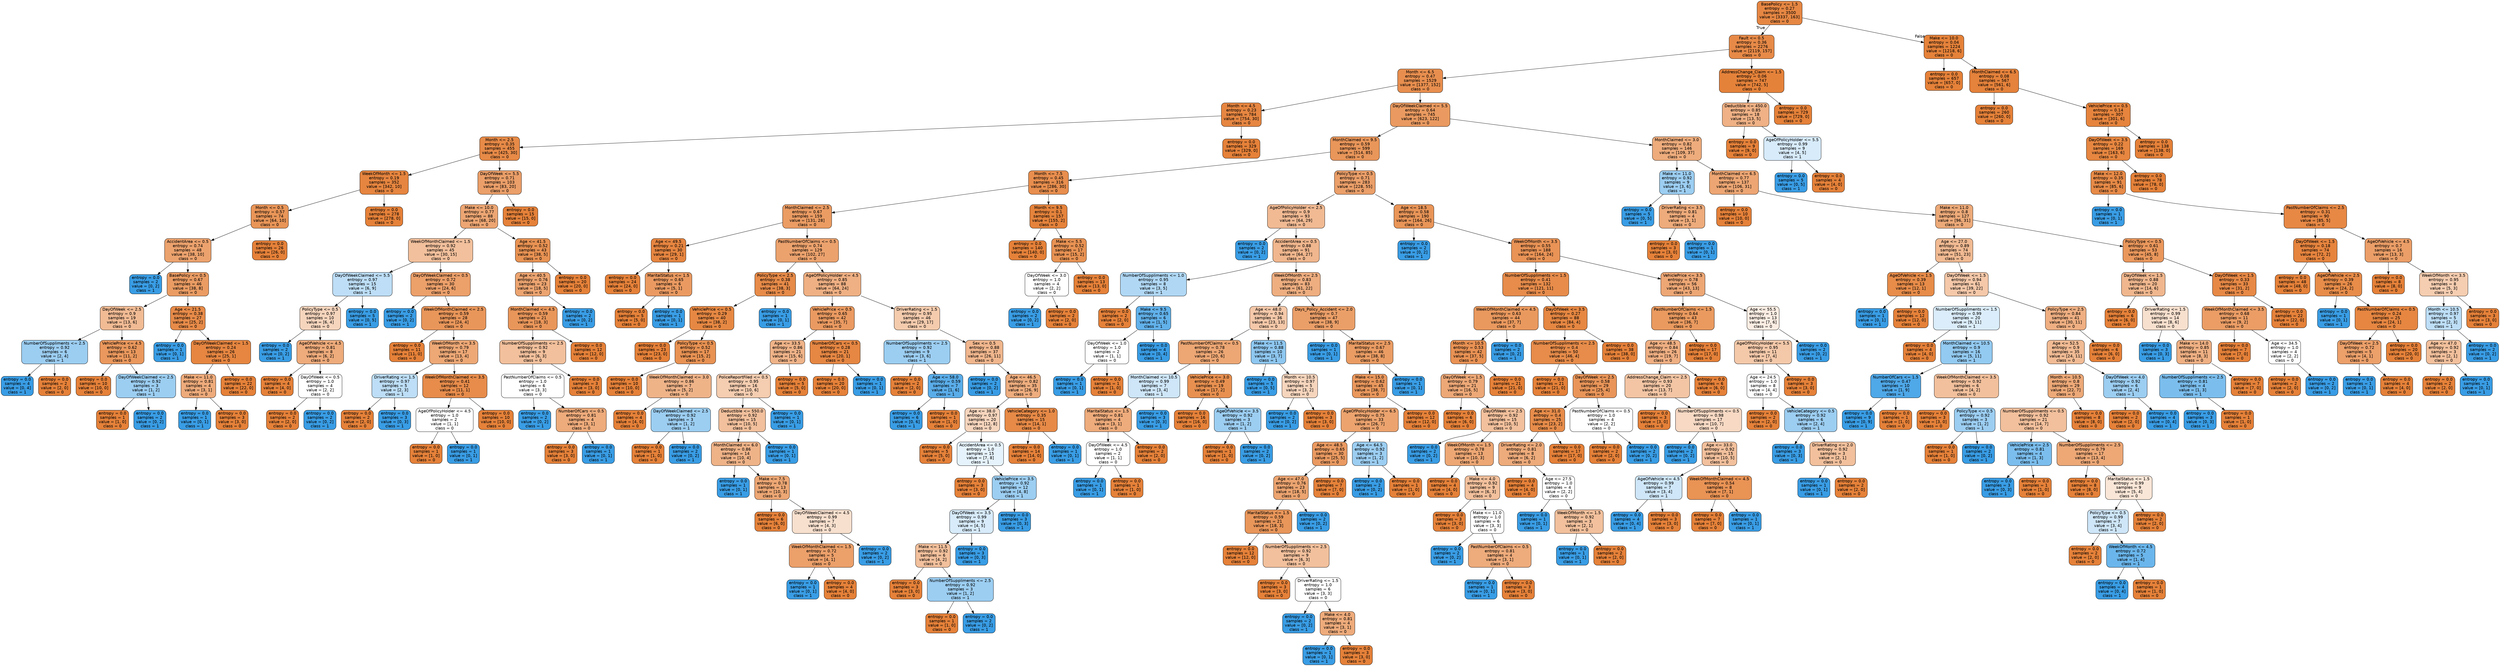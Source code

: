 digraph Tree {
node [shape=box, style="filled, rounded", color="black", fontname=helvetica] ;
edge [fontname=helvetica] ;
0 [label="BasePolicy <= 1.5\nentropy = 0.27\nsamples = 3500\nvalue = [3337, 163]\nclass = 0", fillcolor="#e68743"] ;
1 [label="Fault <= 0.5\nentropy = 0.36\nsamples = 2276\nvalue = [2119, 157]\nclass = 0", fillcolor="#e78a48"] ;
0 -> 1 [labeldistance=2.5, labelangle=45, headlabel="True"] ;
2 [label="Month <= 6.5\nentropy = 0.47\nsamples = 1529\nvalue = [1377, 152]\nclass = 0", fillcolor="#e88f4f"] ;
1 -> 2 ;
3 [label="Month <= 4.5\nentropy = 0.23\nsamples = 784\nvalue = [754, 30]\nclass = 0", fillcolor="#e68641"] ;
2 -> 3 ;
4 [label="Month <= 2.5\nentropy = 0.35\nsamples = 455\nvalue = [425, 30]\nclass = 0", fillcolor="#e78a47"] ;
3 -> 4 ;
5 [label="WeekOfMonth <= 1.5\nentropy = 0.19\nsamples = 352\nvalue = [342, 10]\nclass = 0", fillcolor="#e6853f"] ;
4 -> 5 ;
6 [label="Month <= 0.5\nentropy = 0.57\nsamples = 74\nvalue = [64, 10]\nclass = 0", fillcolor="#e99558"] ;
5 -> 6 ;
7 [label="AccidentArea <= 0.5\nentropy = 0.74\nsamples = 48\nvalue = [38, 10]\nclass = 0", fillcolor="#eca26d"] ;
6 -> 7 ;
8 [label="entropy = 0.0\nsamples = 2\nvalue = [0, 2]\nclass = 1", fillcolor="#399de5"] ;
7 -> 8 ;
9 [label="BasePolicy <= 0.5\nentropy = 0.67\nsamples = 46\nvalue = [38, 8]\nclass = 0", fillcolor="#ea9c63"] ;
7 -> 9 ;
10 [label="DayOfWeek <= 2.5\nentropy = 0.9\nsamples = 19\nvalue = [13, 6]\nclass = 0", fillcolor="#f1bb94"] ;
9 -> 10 ;
11 [label="NumberOfSuppliments <= 2.5\nentropy = 0.92\nsamples = 6\nvalue = [2, 4]\nclass = 1", fillcolor="#9ccef2"] ;
10 -> 11 ;
12 [label="entropy = 0.0\nsamples = 4\nvalue = [0, 4]\nclass = 1", fillcolor="#399de5"] ;
11 -> 12 ;
13 [label="entropy = 0.0\nsamples = 2\nvalue = [2, 0]\nclass = 0", fillcolor="#e58139"] ;
11 -> 13 ;
14 [label="VehiclePrice <= 4.5\nentropy = 0.62\nsamples = 13\nvalue = [11, 2]\nclass = 0", fillcolor="#ea985d"] ;
10 -> 14 ;
15 [label="entropy = 0.0\nsamples = 10\nvalue = [10, 0]\nclass = 0", fillcolor="#e58139"] ;
14 -> 15 ;
16 [label="DayOfWeekClaimed <= 2.5\nentropy = 0.92\nsamples = 3\nvalue = [1, 2]\nclass = 1", fillcolor="#9ccef2"] ;
14 -> 16 ;
17 [label="entropy = 0.0\nsamples = 1\nvalue = [1, 0]\nclass = 0", fillcolor="#e58139"] ;
16 -> 17 ;
18 [label="entropy = 0.0\nsamples = 2\nvalue = [0, 2]\nclass = 1", fillcolor="#399de5"] ;
16 -> 18 ;
19 [label="Age <= 21.5\nentropy = 0.38\nsamples = 27\nvalue = [25, 2]\nclass = 0", fillcolor="#e78b49"] ;
9 -> 19 ;
20 [label="entropy = 0.0\nsamples = 1\nvalue = [0, 1]\nclass = 1", fillcolor="#399de5"] ;
19 -> 20 ;
21 [label="DayOfWeekClaimed <= 1.5\nentropy = 0.24\nsamples = 26\nvalue = [25, 1]\nclass = 0", fillcolor="#e68641"] ;
19 -> 21 ;
22 [label="Make <= 11.0\nentropy = 0.81\nsamples = 4\nvalue = [3, 1]\nclass = 0", fillcolor="#eeab7b"] ;
21 -> 22 ;
23 [label="entropy = 0.0\nsamples = 1\nvalue = [0, 1]\nclass = 1", fillcolor="#399de5"] ;
22 -> 23 ;
24 [label="entropy = 0.0\nsamples = 3\nvalue = [3, 0]\nclass = 0", fillcolor="#e58139"] ;
22 -> 24 ;
25 [label="entropy = 0.0\nsamples = 22\nvalue = [22, 0]\nclass = 0", fillcolor="#e58139"] ;
21 -> 25 ;
26 [label="entropy = 0.0\nsamples = 26\nvalue = [26, 0]\nclass = 0", fillcolor="#e58139"] ;
6 -> 26 ;
27 [label="entropy = 0.0\nsamples = 278\nvalue = [278, 0]\nclass = 0", fillcolor="#e58139"] ;
5 -> 27 ;
28 [label="DayOfWeek <= 5.5\nentropy = 0.71\nsamples = 103\nvalue = [83, 20]\nclass = 0", fillcolor="#eb9f69"] ;
4 -> 28 ;
29 [label="Make <= 10.0\nentropy = 0.77\nsamples = 88\nvalue = [68, 20]\nclass = 0", fillcolor="#eda673"] ;
28 -> 29 ;
30 [label="WeekOfMonthClaimed <= 1.5\nentropy = 0.92\nsamples = 45\nvalue = [30, 15]\nclass = 0", fillcolor="#f2c09c"] ;
29 -> 30 ;
31 [label="DayOfWeekClaimed <= 5.5\nentropy = 0.97\nsamples = 15\nvalue = [6, 9]\nclass = 1", fillcolor="#bddef6"] ;
30 -> 31 ;
32 [label="PolicyType <= 0.5\nentropy = 0.97\nsamples = 10\nvalue = [6, 4]\nclass = 0", fillcolor="#f6d5bd"] ;
31 -> 32 ;
33 [label="entropy = 0.0\nsamples = 2\nvalue = [0, 2]\nclass = 1", fillcolor="#399de5"] ;
32 -> 33 ;
34 [label="AgeOfVehicle <= 4.5\nentropy = 0.81\nsamples = 8\nvalue = [6, 2]\nclass = 0", fillcolor="#eeab7b"] ;
32 -> 34 ;
35 [label="entropy = 0.0\nsamples = 4\nvalue = [4, 0]\nclass = 0", fillcolor="#e58139"] ;
34 -> 35 ;
36 [label="DayOfWeek <= 0.5\nentropy = 1.0\nsamples = 4\nvalue = [2, 2]\nclass = 0", fillcolor="#ffffff"] ;
34 -> 36 ;
37 [label="entropy = 0.0\nsamples = 2\nvalue = [2, 0]\nclass = 0", fillcolor="#e58139"] ;
36 -> 37 ;
38 [label="entropy = 0.0\nsamples = 2\nvalue = [0, 2]\nclass = 1", fillcolor="#399de5"] ;
36 -> 38 ;
39 [label="entropy = 0.0\nsamples = 5\nvalue = [0, 5]\nclass = 1", fillcolor="#399de5"] ;
31 -> 39 ;
40 [label="DayOfWeekClaimed <= 0.5\nentropy = 0.72\nsamples = 30\nvalue = [24, 6]\nclass = 0", fillcolor="#eca06a"] ;
30 -> 40 ;
41 [label="entropy = 0.0\nsamples = 2\nvalue = [0, 2]\nclass = 1", fillcolor="#399de5"] ;
40 -> 41 ;
42 [label="WeekOfMonthClaimed <= 2.5\nentropy = 0.59\nsamples = 28\nvalue = [24, 4]\nclass = 0", fillcolor="#e9965a"] ;
40 -> 42 ;
43 [label="entropy = 0.0\nsamples = 11\nvalue = [11, 0]\nclass = 0", fillcolor="#e58139"] ;
42 -> 43 ;
44 [label="WeekOfMonth <= 3.5\nentropy = 0.79\nsamples = 17\nvalue = [13, 4]\nclass = 0", fillcolor="#eda876"] ;
42 -> 44 ;
45 [label="DriverRating <= 1.5\nentropy = 0.97\nsamples = 5\nvalue = [2, 3]\nclass = 1", fillcolor="#bddef6"] ;
44 -> 45 ;
46 [label="entropy = 0.0\nsamples = 2\nvalue = [2, 0]\nclass = 0", fillcolor="#e58139"] ;
45 -> 46 ;
47 [label="entropy = 0.0\nsamples = 3\nvalue = [0, 3]\nclass = 1", fillcolor="#399de5"] ;
45 -> 47 ;
48 [label="WeekOfMonthClaimed <= 3.5\nentropy = 0.41\nsamples = 12\nvalue = [11, 1]\nclass = 0", fillcolor="#e78c4b"] ;
44 -> 48 ;
49 [label="AgeOfPolicyHolder <= 4.5\nentropy = 1.0\nsamples = 2\nvalue = [1, 1]\nclass = 0", fillcolor="#ffffff"] ;
48 -> 49 ;
50 [label="entropy = 0.0\nsamples = 1\nvalue = [1, 0]\nclass = 0", fillcolor="#e58139"] ;
49 -> 50 ;
51 [label="entropy = 0.0\nsamples = 1\nvalue = [0, 1]\nclass = 1", fillcolor="#399de5"] ;
49 -> 51 ;
52 [label="entropy = 0.0\nsamples = 10\nvalue = [10, 0]\nclass = 0", fillcolor="#e58139"] ;
48 -> 52 ;
53 [label="Age <= 41.5\nentropy = 0.52\nsamples = 43\nvalue = [38, 5]\nclass = 0", fillcolor="#e89253"] ;
29 -> 53 ;
54 [label="Age <= 40.5\nentropy = 0.76\nsamples = 23\nvalue = [18, 5]\nclass = 0", fillcolor="#eca470"] ;
53 -> 54 ;
55 [label="MonthClaimed <= 4.5\nentropy = 0.59\nsamples = 21\nvalue = [18, 3]\nclass = 0", fillcolor="#e9965a"] ;
54 -> 55 ;
56 [label="NumberOfSuppliments <= 2.5\nentropy = 0.92\nsamples = 9\nvalue = [6, 3]\nclass = 0", fillcolor="#f2c09c"] ;
55 -> 56 ;
57 [label="PastNumberOfClaims <= 0.5\nentropy = 1.0\nsamples = 6\nvalue = [3, 3]\nclass = 0", fillcolor="#ffffff"] ;
56 -> 57 ;
58 [label="entropy = 0.0\nsamples = 2\nvalue = [0, 2]\nclass = 1", fillcolor="#399de5"] ;
57 -> 58 ;
59 [label="NumberOfCars <= 0.5\nentropy = 0.81\nsamples = 4\nvalue = [3, 1]\nclass = 0", fillcolor="#eeab7b"] ;
57 -> 59 ;
60 [label="entropy = 0.0\nsamples = 3\nvalue = [3, 0]\nclass = 0", fillcolor="#e58139"] ;
59 -> 60 ;
61 [label="entropy = 0.0\nsamples = 1\nvalue = [0, 1]\nclass = 1", fillcolor="#399de5"] ;
59 -> 61 ;
62 [label="entropy = 0.0\nsamples = 3\nvalue = [3, 0]\nclass = 0", fillcolor="#e58139"] ;
56 -> 62 ;
63 [label="entropy = 0.0\nsamples = 12\nvalue = [12, 0]\nclass = 0", fillcolor="#e58139"] ;
55 -> 63 ;
64 [label="entropy = 0.0\nsamples = 2\nvalue = [0, 2]\nclass = 1", fillcolor="#399de5"] ;
54 -> 64 ;
65 [label="entropy = 0.0\nsamples = 20\nvalue = [20, 0]\nclass = 0", fillcolor="#e58139"] ;
53 -> 65 ;
66 [label="entropy = 0.0\nsamples = 15\nvalue = [15, 0]\nclass = 0", fillcolor="#e58139"] ;
28 -> 66 ;
67 [label="entropy = 0.0\nsamples = 329\nvalue = [329, 0]\nclass = 0", fillcolor="#e58139"] ;
3 -> 67 ;
68 [label="DayOfWeekClaimed <= 5.5\nentropy = 0.64\nsamples = 745\nvalue = [623, 122]\nclass = 0", fillcolor="#ea9a60"] ;
2 -> 68 ;
69 [label="MonthClaimed <= 9.5\nentropy = 0.59\nsamples = 599\nvalue = [514, 85]\nclass = 0", fillcolor="#e9965a"] ;
68 -> 69 ;
70 [label="Month <= 7.5\nentropy = 0.45\nsamples = 316\nvalue = [286, 30]\nclass = 0", fillcolor="#e88e4e"] ;
69 -> 70 ;
71 [label="MonthClaimed <= 2.5\nentropy = 0.67\nsamples = 159\nvalue = [131, 28]\nclass = 0", fillcolor="#eb9c63"] ;
70 -> 71 ;
72 [label="Age <= 49.5\nentropy = 0.21\nsamples = 30\nvalue = [29, 1]\nclass = 0", fillcolor="#e68540"] ;
71 -> 72 ;
73 [label="entropy = 0.0\nsamples = 24\nvalue = [24, 0]\nclass = 0", fillcolor="#e58139"] ;
72 -> 73 ;
74 [label="MaritalStatus <= 1.5\nentropy = 0.65\nsamples = 6\nvalue = [5, 1]\nclass = 0", fillcolor="#ea9a61"] ;
72 -> 74 ;
75 [label="entropy = 0.0\nsamples = 5\nvalue = [5, 0]\nclass = 0", fillcolor="#e58139"] ;
74 -> 75 ;
76 [label="entropy = 0.0\nsamples = 1\nvalue = [0, 1]\nclass = 1", fillcolor="#399de5"] ;
74 -> 76 ;
77 [label="PastNumberOfClaims <= 0.5\nentropy = 0.74\nsamples = 129\nvalue = [102, 27]\nclass = 0", fillcolor="#eca26d"] ;
71 -> 77 ;
78 [label="PolicyType <= 2.5\nentropy = 0.38\nsamples = 41\nvalue = [38, 3]\nclass = 0", fillcolor="#e78b49"] ;
77 -> 78 ;
79 [label="VehiclePrice <= 0.5\nentropy = 0.29\nsamples = 40\nvalue = [38, 2]\nclass = 0", fillcolor="#e68843"] ;
78 -> 79 ;
80 [label="entropy = 0.0\nsamples = 23\nvalue = [23, 0]\nclass = 0", fillcolor="#e58139"] ;
79 -> 80 ;
81 [label="PolicyType <= 0.5\nentropy = 0.52\nsamples = 17\nvalue = [15, 2]\nclass = 0", fillcolor="#e89253"] ;
79 -> 81 ;
82 [label="entropy = 0.0\nsamples = 10\nvalue = [10, 0]\nclass = 0", fillcolor="#e58139"] ;
81 -> 82 ;
83 [label="WeekOfMonthClaimed <= 3.0\nentropy = 0.86\nsamples = 7\nvalue = [5, 2]\nclass = 0", fillcolor="#efb388"] ;
81 -> 83 ;
84 [label="entropy = 0.0\nsamples = 4\nvalue = [4, 0]\nclass = 0", fillcolor="#e58139"] ;
83 -> 84 ;
85 [label="DayOfWeekClaimed <= 2.5\nentropy = 0.92\nsamples = 3\nvalue = [1, 2]\nclass = 1", fillcolor="#9ccef2"] ;
83 -> 85 ;
86 [label="entropy = 0.0\nsamples = 1\nvalue = [1, 0]\nclass = 0", fillcolor="#e58139"] ;
85 -> 86 ;
87 [label="entropy = 0.0\nsamples = 2\nvalue = [0, 2]\nclass = 1", fillcolor="#399de5"] ;
85 -> 87 ;
88 [label="entropy = 0.0\nsamples = 1\nvalue = [0, 1]\nclass = 1", fillcolor="#399de5"] ;
78 -> 88 ;
89 [label="AgeOfPolicyHolder <= 4.5\nentropy = 0.85\nsamples = 88\nvalue = [64, 24]\nclass = 0", fillcolor="#efb083"] ;
77 -> 89 ;
90 [label="VehiclePrice <= 0.5\nentropy = 0.65\nsamples = 42\nvalue = [35, 7]\nclass = 0", fillcolor="#ea9a61"] ;
89 -> 90 ;
91 [label="Age <= 33.5\nentropy = 0.86\nsamples = 21\nvalue = [15, 6]\nclass = 0", fillcolor="#efb388"] ;
90 -> 91 ;
92 [label="PoliceReportFiled <= 0.5\nentropy = 0.95\nsamples = 16\nvalue = [10, 6]\nclass = 0", fillcolor="#f5cdb0"] ;
91 -> 92 ;
93 [label="Deductible <= 550.0\nentropy = 0.92\nsamples = 15\nvalue = [10, 5]\nclass = 0", fillcolor="#f2c09c"] ;
92 -> 93 ;
94 [label="MonthClaimed <= 6.0\nentropy = 0.86\nsamples = 14\nvalue = [10, 4]\nclass = 0", fillcolor="#efb388"] ;
93 -> 94 ;
95 [label="entropy = 0.0\nsamples = 1\nvalue = [0, 1]\nclass = 1", fillcolor="#399de5"] ;
94 -> 95 ;
96 [label="Make <= 7.5\nentropy = 0.78\nsamples = 13\nvalue = [10, 3]\nclass = 0", fillcolor="#eda774"] ;
94 -> 96 ;
97 [label="entropy = 0.0\nsamples = 6\nvalue = [6, 0]\nclass = 0", fillcolor="#e58139"] ;
96 -> 97 ;
98 [label="DayOfWeekClaimed <= 4.5\nentropy = 0.99\nsamples = 7\nvalue = [4, 3]\nclass = 0", fillcolor="#f8e0ce"] ;
96 -> 98 ;
99 [label="WeekOfMonthClaimed <= 1.5\nentropy = 0.72\nsamples = 5\nvalue = [4, 1]\nclass = 0", fillcolor="#eca06a"] ;
98 -> 99 ;
100 [label="entropy = 0.0\nsamples = 1\nvalue = [0, 1]\nclass = 1", fillcolor="#399de5"] ;
99 -> 100 ;
101 [label="entropy = 0.0\nsamples = 4\nvalue = [4, 0]\nclass = 0", fillcolor="#e58139"] ;
99 -> 101 ;
102 [label="entropy = 0.0\nsamples = 2\nvalue = [0, 2]\nclass = 1", fillcolor="#399de5"] ;
98 -> 102 ;
103 [label="entropy = 0.0\nsamples = 1\nvalue = [0, 1]\nclass = 1", fillcolor="#399de5"] ;
93 -> 103 ;
104 [label="entropy = 0.0\nsamples = 1\nvalue = [0, 1]\nclass = 1", fillcolor="#399de5"] ;
92 -> 104 ;
105 [label="entropy = 0.0\nsamples = 5\nvalue = [5, 0]\nclass = 0", fillcolor="#e58139"] ;
91 -> 105 ;
106 [label="NumberOfCars <= 0.5\nentropy = 0.28\nsamples = 21\nvalue = [20, 1]\nclass = 0", fillcolor="#e68743"] ;
90 -> 106 ;
107 [label="entropy = 0.0\nsamples = 20\nvalue = [20, 0]\nclass = 0", fillcolor="#e58139"] ;
106 -> 107 ;
108 [label="entropy = 0.0\nsamples = 1\nvalue = [0, 1]\nclass = 1", fillcolor="#399de5"] ;
106 -> 108 ;
109 [label="DriverRating <= 1.5\nentropy = 0.95\nsamples = 46\nvalue = [29, 17]\nclass = 0", fillcolor="#f4cbad"] ;
89 -> 109 ;
110 [label="NumberOfSuppliments <= 2.5\nentropy = 0.92\nsamples = 9\nvalue = [3, 6]\nclass = 1", fillcolor="#9ccef2"] ;
109 -> 110 ;
111 [label="entropy = 0.0\nsamples = 2\nvalue = [2, 0]\nclass = 0", fillcolor="#e58139"] ;
110 -> 111 ;
112 [label="Age <= 58.0\nentropy = 0.59\nsamples = 7\nvalue = [1, 6]\nclass = 1", fillcolor="#5aade9"] ;
110 -> 112 ;
113 [label="entropy = 0.0\nsamples = 6\nvalue = [0, 6]\nclass = 1", fillcolor="#399de5"] ;
112 -> 113 ;
114 [label="entropy = 0.0\nsamples = 1\nvalue = [1, 0]\nclass = 0", fillcolor="#e58139"] ;
112 -> 114 ;
115 [label="Sex <= 0.5\nentropy = 0.88\nsamples = 37\nvalue = [26, 11]\nclass = 0", fillcolor="#f0b68d"] ;
109 -> 115 ;
116 [label="entropy = 0.0\nsamples = 2\nvalue = [0, 2]\nclass = 1", fillcolor="#399de5"] ;
115 -> 116 ;
117 [label="Age <= 46.5\nentropy = 0.82\nsamples = 35\nvalue = [26, 9]\nclass = 0", fillcolor="#eead7e"] ;
115 -> 117 ;
118 [label="Age <= 38.0\nentropy = 0.97\nsamples = 20\nvalue = [12, 8]\nclass = 0", fillcolor="#f6d5bd"] ;
117 -> 118 ;
119 [label="entropy = 0.0\nsamples = 5\nvalue = [5, 0]\nclass = 0", fillcolor="#e58139"] ;
118 -> 119 ;
120 [label="AccidentArea <= 0.5\nentropy = 1.0\nsamples = 15\nvalue = [7, 8]\nclass = 1", fillcolor="#e6f3fc"] ;
118 -> 120 ;
121 [label="entropy = 0.0\nsamples = 3\nvalue = [3, 0]\nclass = 0", fillcolor="#e58139"] ;
120 -> 121 ;
122 [label="VehiclePrice <= 3.5\nentropy = 0.92\nsamples = 12\nvalue = [4, 8]\nclass = 1", fillcolor="#9ccef2"] ;
120 -> 122 ;
123 [label="DayOfWeek <= 3.5\nentropy = 0.99\nsamples = 9\nvalue = [4, 5]\nclass = 1", fillcolor="#d7ebfa"] ;
122 -> 123 ;
124 [label="Make <= 11.5\nentropy = 0.92\nsamples = 6\nvalue = [4, 2]\nclass = 0", fillcolor="#f2c09c"] ;
123 -> 124 ;
125 [label="entropy = 0.0\nsamples = 3\nvalue = [3, 0]\nclass = 0", fillcolor="#e58139"] ;
124 -> 125 ;
126 [label="NumberOfSuppliments <= 2.5\nentropy = 0.92\nsamples = 3\nvalue = [1, 2]\nclass = 1", fillcolor="#9ccef2"] ;
124 -> 126 ;
127 [label="entropy = 0.0\nsamples = 1\nvalue = [1, 0]\nclass = 0", fillcolor="#e58139"] ;
126 -> 127 ;
128 [label="entropy = 0.0\nsamples = 2\nvalue = [0, 2]\nclass = 1", fillcolor="#399de5"] ;
126 -> 128 ;
129 [label="entropy = 0.0\nsamples = 3\nvalue = [0, 3]\nclass = 1", fillcolor="#399de5"] ;
123 -> 129 ;
130 [label="entropy = 0.0\nsamples = 3\nvalue = [0, 3]\nclass = 1", fillcolor="#399de5"] ;
122 -> 130 ;
131 [label="VehicleCategory <= 1.0\nentropy = 0.35\nsamples = 15\nvalue = [14, 1]\nclass = 0", fillcolor="#e78a47"] ;
117 -> 131 ;
132 [label="entropy = 0.0\nsamples = 14\nvalue = [14, 0]\nclass = 0", fillcolor="#e58139"] ;
131 -> 132 ;
133 [label="entropy = 0.0\nsamples = 1\nvalue = [0, 1]\nclass = 1", fillcolor="#399de5"] ;
131 -> 133 ;
134 [label="Month <= 9.5\nentropy = 0.1\nsamples = 157\nvalue = [155, 2]\nclass = 0", fillcolor="#e5833c"] ;
70 -> 134 ;
135 [label="entropy = 0.0\nsamples = 140\nvalue = [140, 0]\nclass = 0", fillcolor="#e58139"] ;
134 -> 135 ;
136 [label="Make <= 5.5\nentropy = 0.52\nsamples = 17\nvalue = [15, 2]\nclass = 0", fillcolor="#e89253"] ;
134 -> 136 ;
137 [label="DayOfWeek <= 3.0\nentropy = 1.0\nsamples = 4\nvalue = [2, 2]\nclass = 0", fillcolor="#ffffff"] ;
136 -> 137 ;
138 [label="entropy = 0.0\nsamples = 2\nvalue = [0, 2]\nclass = 1", fillcolor="#399de5"] ;
137 -> 138 ;
139 [label="entropy = 0.0\nsamples = 2\nvalue = [2, 0]\nclass = 0", fillcolor="#e58139"] ;
137 -> 139 ;
140 [label="entropy = 0.0\nsamples = 13\nvalue = [13, 0]\nclass = 0", fillcolor="#e58139"] ;
136 -> 140 ;
141 [label="PolicyType <= 0.5\nentropy = 0.71\nsamples = 283\nvalue = [228, 55]\nclass = 0", fillcolor="#eb9f69"] ;
69 -> 141 ;
142 [label="AgeOfPolicyHolder <= 2.5\nentropy = 0.9\nsamples = 93\nvalue = [64, 29]\nclass = 0", fillcolor="#f1ba93"] ;
141 -> 142 ;
143 [label="entropy = 0.0\nsamples = 2\nvalue = [0, 2]\nclass = 1", fillcolor="#399de5"] ;
142 -> 143 ;
144 [label="AccidentArea <= 0.5\nentropy = 0.88\nsamples = 91\nvalue = [64, 27]\nclass = 0", fillcolor="#f0b68d"] ;
142 -> 144 ;
145 [label="NumberOfSuppliments <= 1.0\nentropy = 0.95\nsamples = 8\nvalue = [3, 5]\nclass = 1", fillcolor="#b0d8f5"] ;
144 -> 145 ;
146 [label="entropy = 0.0\nsamples = 2\nvalue = [2, 0]\nclass = 0", fillcolor="#e58139"] ;
145 -> 146 ;
147 [label="Make <= 9.5\nentropy = 0.65\nsamples = 6\nvalue = [1, 5]\nclass = 1", fillcolor="#61b1ea"] ;
145 -> 147 ;
148 [label="DayOfWeek <= 1.0\nentropy = 1.0\nsamples = 2\nvalue = [1, 1]\nclass = 0", fillcolor="#ffffff"] ;
147 -> 148 ;
149 [label="entropy = 0.0\nsamples = 1\nvalue = [0, 1]\nclass = 1", fillcolor="#399de5"] ;
148 -> 149 ;
150 [label="entropy = 0.0\nsamples = 1\nvalue = [1, 0]\nclass = 0", fillcolor="#e58139"] ;
148 -> 150 ;
151 [label="entropy = 0.0\nsamples = 4\nvalue = [0, 4]\nclass = 1", fillcolor="#399de5"] ;
147 -> 151 ;
152 [label="WeekOfMonth <= 2.5\nentropy = 0.83\nsamples = 83\nvalue = [61, 22]\nclass = 0", fillcolor="#eeae80"] ;
144 -> 152 ;
153 [label="Age <= 48.0\nentropy = 0.94\nsamples = 36\nvalue = [23, 13]\nclass = 0", fillcolor="#f4c8a9"] ;
152 -> 153 ;
154 [label="PastNumberOfClaims <= 0.5\nentropy = 0.78\nsamples = 26\nvalue = [20, 6]\nclass = 0", fillcolor="#eda774"] ;
153 -> 154 ;
155 [label="MonthClaimed <= 10.5\nentropy = 0.99\nsamples = 7\nvalue = [3, 4]\nclass = 1", fillcolor="#cee6f8"] ;
154 -> 155 ;
156 [label="MaritalStatus <= 1.5\nentropy = 0.81\nsamples = 4\nvalue = [3, 1]\nclass = 0", fillcolor="#eeab7b"] ;
155 -> 156 ;
157 [label="DayOfWeek <= 4.5\nentropy = 1.0\nsamples = 2\nvalue = [1, 1]\nclass = 0", fillcolor="#ffffff"] ;
156 -> 157 ;
158 [label="entropy = 0.0\nsamples = 1\nvalue = [0, 1]\nclass = 1", fillcolor="#399de5"] ;
157 -> 158 ;
159 [label="entropy = 0.0\nsamples = 1\nvalue = [1, 0]\nclass = 0", fillcolor="#e58139"] ;
157 -> 159 ;
160 [label="entropy = 0.0\nsamples = 2\nvalue = [2, 0]\nclass = 0", fillcolor="#e58139"] ;
156 -> 160 ;
161 [label="entropy = 0.0\nsamples = 3\nvalue = [0, 3]\nclass = 1", fillcolor="#399de5"] ;
155 -> 161 ;
162 [label="VehiclePrice <= 3.0\nentropy = 0.49\nsamples = 19\nvalue = [17, 2]\nclass = 0", fillcolor="#e89050"] ;
154 -> 162 ;
163 [label="entropy = 0.0\nsamples = 16\nvalue = [16, 0]\nclass = 0", fillcolor="#e58139"] ;
162 -> 163 ;
164 [label="AgeOfVehicle <= 3.5\nentropy = 0.92\nsamples = 3\nvalue = [1, 2]\nclass = 1", fillcolor="#9ccef2"] ;
162 -> 164 ;
165 [label="entropy = 0.0\nsamples = 1\nvalue = [1, 0]\nclass = 0", fillcolor="#e58139"] ;
164 -> 165 ;
166 [label="entropy = 0.0\nsamples = 2\nvalue = [0, 2]\nclass = 1", fillcolor="#399de5"] ;
164 -> 166 ;
167 [label="Make <= 11.5\nentropy = 0.88\nsamples = 10\nvalue = [3, 7]\nclass = 1", fillcolor="#8ec7f0"] ;
153 -> 167 ;
168 [label="entropy = 0.0\nsamples = 5\nvalue = [0, 5]\nclass = 1", fillcolor="#399de5"] ;
167 -> 168 ;
169 [label="Month <= 10.5\nentropy = 0.97\nsamples = 5\nvalue = [3, 2]\nclass = 0", fillcolor="#f6d5bd"] ;
167 -> 169 ;
170 [label="entropy = 0.0\nsamples = 2\nvalue = [0, 2]\nclass = 1", fillcolor="#399de5"] ;
169 -> 170 ;
171 [label="entropy = 0.0\nsamples = 3\nvalue = [3, 0]\nclass = 0", fillcolor="#e58139"] ;
169 -> 171 ;
172 [label="Days_Policy_Accident <= 2.0\nentropy = 0.7\nsamples = 47\nvalue = [38, 9]\nclass = 0", fillcolor="#eb9f68"] ;
152 -> 172 ;
173 [label="entropy = 0.0\nsamples = 1\nvalue = [0, 1]\nclass = 1", fillcolor="#399de5"] ;
172 -> 173 ;
174 [label="MaritalStatus <= 2.5\nentropy = 0.67\nsamples = 46\nvalue = [38, 8]\nclass = 0", fillcolor="#ea9c63"] ;
172 -> 174 ;
175 [label="Make <= 15.0\nentropy = 0.62\nsamples = 45\nvalue = [38, 7]\nclass = 0", fillcolor="#ea985d"] ;
174 -> 175 ;
176 [label="AgeOfPolicyHolder <= 6.5\nentropy = 0.75\nsamples = 33\nvalue = [26, 7]\nclass = 0", fillcolor="#eca36e"] ;
175 -> 176 ;
177 [label="Age <= 48.5\nentropy = 0.65\nsamples = 30\nvalue = [25, 5]\nclass = 0", fillcolor="#ea9a61"] ;
176 -> 177 ;
178 [label="Age <= 47.0\nentropy = 0.76\nsamples = 23\nvalue = [18, 5]\nclass = 0", fillcolor="#eca470"] ;
177 -> 178 ;
179 [label="MaritalStatus <= 1.5\nentropy = 0.59\nsamples = 21\nvalue = [18, 3]\nclass = 0", fillcolor="#e9965a"] ;
178 -> 179 ;
180 [label="entropy = 0.0\nsamples = 12\nvalue = [12, 0]\nclass = 0", fillcolor="#e58139"] ;
179 -> 180 ;
181 [label="NumberOfSuppliments <= 2.5\nentropy = 0.92\nsamples = 9\nvalue = [6, 3]\nclass = 0", fillcolor="#f2c09c"] ;
179 -> 181 ;
182 [label="entropy = 0.0\nsamples = 3\nvalue = [3, 0]\nclass = 0", fillcolor="#e58139"] ;
181 -> 182 ;
183 [label="DriverRating <= 1.5\nentropy = 1.0\nsamples = 6\nvalue = [3, 3]\nclass = 0", fillcolor="#ffffff"] ;
181 -> 183 ;
184 [label="entropy = 0.0\nsamples = 2\nvalue = [0, 2]\nclass = 1", fillcolor="#399de5"] ;
183 -> 184 ;
185 [label="Make <= 4.0\nentropy = 0.81\nsamples = 4\nvalue = [3, 1]\nclass = 0", fillcolor="#eeab7b"] ;
183 -> 185 ;
186 [label="entropy = 0.0\nsamples = 1\nvalue = [0, 1]\nclass = 1", fillcolor="#399de5"] ;
185 -> 186 ;
187 [label="entropy = 0.0\nsamples = 3\nvalue = [3, 0]\nclass = 0", fillcolor="#e58139"] ;
185 -> 187 ;
188 [label="entropy = 0.0\nsamples = 2\nvalue = [0, 2]\nclass = 1", fillcolor="#399de5"] ;
178 -> 188 ;
189 [label="entropy = 0.0\nsamples = 7\nvalue = [7, 0]\nclass = 0", fillcolor="#e58139"] ;
177 -> 189 ;
190 [label="Age <= 64.5\nentropy = 0.92\nsamples = 3\nvalue = [1, 2]\nclass = 1", fillcolor="#9ccef2"] ;
176 -> 190 ;
191 [label="entropy = 0.0\nsamples = 2\nvalue = [0, 2]\nclass = 1", fillcolor="#399de5"] ;
190 -> 191 ;
192 [label="entropy = 0.0\nsamples = 1\nvalue = [1, 0]\nclass = 0", fillcolor="#e58139"] ;
190 -> 192 ;
193 [label="entropy = 0.0\nsamples = 12\nvalue = [12, 0]\nclass = 0", fillcolor="#e58139"] ;
175 -> 193 ;
194 [label="entropy = 0.0\nsamples = 1\nvalue = [0, 1]\nclass = 1", fillcolor="#399de5"] ;
174 -> 194 ;
195 [label="Age <= 18.5\nentropy = 0.58\nsamples = 190\nvalue = [164, 26]\nclass = 0", fillcolor="#e99558"] ;
141 -> 195 ;
196 [label="entropy = 0.0\nsamples = 2\nvalue = [0, 2]\nclass = 1", fillcolor="#399de5"] ;
195 -> 196 ;
197 [label="WeekOfMonth <= 3.5\nentropy = 0.55\nsamples = 188\nvalue = [164, 24]\nclass = 0", fillcolor="#e99356"] ;
195 -> 197 ;
198 [label="NumberOfSuppliments <= 1.5\nentropy = 0.41\nsamples = 132\nvalue = [121, 11]\nclass = 0", fillcolor="#e78c4b"] ;
197 -> 198 ;
199 [label="WeekOfMonthClaimed <= 4.5\nentropy = 0.63\nsamples = 44\nvalue = [37, 7]\nclass = 0", fillcolor="#ea995e"] ;
198 -> 199 ;
200 [label="Month <= 10.5\nentropy = 0.53\nsamples = 42\nvalue = [37, 5]\nclass = 0", fillcolor="#e99254"] ;
199 -> 200 ;
201 [label="DayOfWeek <= 1.5\nentropy = 0.79\nsamples = 21\nvalue = [16, 5]\nclass = 0", fillcolor="#eda877"] ;
200 -> 201 ;
202 [label="entropy = 0.0\nsamples = 6\nvalue = [6, 0]\nclass = 0", fillcolor="#e58139"] ;
201 -> 202 ;
203 [label="DayOfWeek <= 2.5\nentropy = 0.92\nsamples = 15\nvalue = [10, 5]\nclass = 0", fillcolor="#f2c09c"] ;
201 -> 203 ;
204 [label="entropy = 0.0\nsamples = 2\nvalue = [0, 2]\nclass = 1", fillcolor="#399de5"] ;
203 -> 204 ;
205 [label="WeekOfMonth <= 1.5\nentropy = 0.78\nsamples = 13\nvalue = [10, 3]\nclass = 0", fillcolor="#eda774"] ;
203 -> 205 ;
206 [label="entropy = 0.0\nsamples = 4\nvalue = [4, 0]\nclass = 0", fillcolor="#e58139"] ;
205 -> 206 ;
207 [label="Make <= 4.0\nentropy = 0.92\nsamples = 9\nvalue = [6, 3]\nclass = 0", fillcolor="#f2c09c"] ;
205 -> 207 ;
208 [label="entropy = 0.0\nsamples = 3\nvalue = [3, 0]\nclass = 0", fillcolor="#e58139"] ;
207 -> 208 ;
209 [label="Make <= 11.0\nentropy = 1.0\nsamples = 6\nvalue = [3, 3]\nclass = 0", fillcolor="#ffffff"] ;
207 -> 209 ;
210 [label="entropy = 0.0\nsamples = 2\nvalue = [0, 2]\nclass = 1", fillcolor="#399de5"] ;
209 -> 210 ;
211 [label="PastNumberOfClaims <= 0.5\nentropy = 0.81\nsamples = 4\nvalue = [3, 1]\nclass = 0", fillcolor="#eeab7b"] ;
209 -> 211 ;
212 [label="entropy = 0.0\nsamples = 1\nvalue = [0, 1]\nclass = 1", fillcolor="#399de5"] ;
211 -> 212 ;
213 [label="entropy = 0.0\nsamples = 3\nvalue = [3, 0]\nclass = 0", fillcolor="#e58139"] ;
211 -> 213 ;
214 [label="entropy = 0.0\nsamples = 21\nvalue = [21, 0]\nclass = 0", fillcolor="#e58139"] ;
200 -> 214 ;
215 [label="entropy = 0.0\nsamples = 2\nvalue = [0, 2]\nclass = 1", fillcolor="#399de5"] ;
199 -> 215 ;
216 [label="DayOfWeek <= 3.5\nentropy = 0.27\nsamples = 88\nvalue = [84, 4]\nclass = 0", fillcolor="#e68742"] ;
198 -> 216 ;
217 [label="NumberOfSuppliments <= 2.5\nentropy = 0.4\nsamples = 50\nvalue = [46, 4]\nclass = 0", fillcolor="#e78c4a"] ;
216 -> 217 ;
218 [label="entropy = 0.0\nsamples = 21\nvalue = [21, 0]\nclass = 0", fillcolor="#e58139"] ;
217 -> 218 ;
219 [label="DayOfWeek <= 2.5\nentropy = 0.58\nsamples = 29\nvalue = [25, 4]\nclass = 0", fillcolor="#e99559"] ;
217 -> 219 ;
220 [label="Age <= 31.0\nentropy = 0.4\nsamples = 25\nvalue = [23, 2]\nclass = 0", fillcolor="#e78c4a"] ;
219 -> 220 ;
221 [label="DriverRating <= 2.0\nentropy = 0.81\nsamples = 8\nvalue = [6, 2]\nclass = 0", fillcolor="#eeab7b"] ;
220 -> 221 ;
222 [label="entropy = 0.0\nsamples = 4\nvalue = [4, 0]\nclass = 0", fillcolor="#e58139"] ;
221 -> 222 ;
223 [label="Age <= 27.5\nentropy = 1.0\nsamples = 4\nvalue = [2, 2]\nclass = 0", fillcolor="#ffffff"] ;
221 -> 223 ;
224 [label="entropy = 0.0\nsamples = 1\nvalue = [0, 1]\nclass = 1", fillcolor="#399de5"] ;
223 -> 224 ;
225 [label="WeekOfMonth <= 1.5\nentropy = 0.92\nsamples = 3\nvalue = [2, 1]\nclass = 0", fillcolor="#f2c09c"] ;
223 -> 225 ;
226 [label="entropy = 0.0\nsamples = 1\nvalue = [0, 1]\nclass = 1", fillcolor="#399de5"] ;
225 -> 226 ;
227 [label="entropy = 0.0\nsamples = 2\nvalue = [2, 0]\nclass = 0", fillcolor="#e58139"] ;
225 -> 227 ;
228 [label="entropy = 0.0\nsamples = 17\nvalue = [17, 0]\nclass = 0", fillcolor="#e58139"] ;
220 -> 228 ;
229 [label="PastNumberOfClaims <= 0.5\nentropy = 1.0\nsamples = 4\nvalue = [2, 2]\nclass = 0", fillcolor="#ffffff"] ;
219 -> 229 ;
230 [label="entropy = 0.0\nsamples = 2\nvalue = [2, 0]\nclass = 0", fillcolor="#e58139"] ;
229 -> 230 ;
231 [label="entropy = 0.0\nsamples = 2\nvalue = [0, 2]\nclass = 1", fillcolor="#399de5"] ;
229 -> 231 ;
232 [label="entropy = 0.0\nsamples = 38\nvalue = [38, 0]\nclass = 0", fillcolor="#e58139"] ;
216 -> 232 ;
233 [label="VehiclePrice <= 3.5\nentropy = 0.78\nsamples = 56\nvalue = [43, 13]\nclass = 0", fillcolor="#eda775"] ;
197 -> 233 ;
234 [label="PastNumberOfClaims <= 1.5\nentropy = 0.64\nsamples = 43\nvalue = [36, 7]\nclass = 0", fillcolor="#ea9a5f"] ;
233 -> 234 ;
235 [label="Age <= 48.5\nentropy = 0.84\nsamples = 26\nvalue = [19, 7]\nclass = 0", fillcolor="#efaf82"] ;
234 -> 235 ;
236 [label="AddressChange_Claim <= 2.5\nentropy = 0.93\nsamples = 20\nvalue = [13, 7]\nclass = 0", fillcolor="#f3c5a4"] ;
235 -> 236 ;
237 [label="entropy = 0.0\nsamples = 3\nvalue = [3, 0]\nclass = 0", fillcolor="#e58139"] ;
236 -> 237 ;
238 [label="NumberOfSuppliments <= 0.5\nentropy = 0.98\nsamples = 17\nvalue = [10, 7]\nclass = 0", fillcolor="#f7d9c4"] ;
236 -> 238 ;
239 [label="entropy = 0.0\nsamples = 2\nvalue = [0, 2]\nclass = 1", fillcolor="#399de5"] ;
238 -> 239 ;
240 [label="Age <= 33.0\nentropy = 0.92\nsamples = 15\nvalue = [10, 5]\nclass = 0", fillcolor="#f2c09c"] ;
238 -> 240 ;
241 [label="AgeOfVehicle <= 4.5\nentropy = 0.99\nsamples = 7\nvalue = [3, 4]\nclass = 1", fillcolor="#cee6f8"] ;
240 -> 241 ;
242 [label="entropy = 0.0\nsamples = 4\nvalue = [0, 4]\nclass = 1", fillcolor="#399de5"] ;
241 -> 242 ;
243 [label="entropy = 0.0\nsamples = 3\nvalue = [3, 0]\nclass = 0", fillcolor="#e58139"] ;
241 -> 243 ;
244 [label="WeekOfMonthClaimed <= 4.5\nentropy = 0.54\nsamples = 8\nvalue = [7, 1]\nclass = 0", fillcolor="#e99355"] ;
240 -> 244 ;
245 [label="entropy = 0.0\nsamples = 7\nvalue = [7, 0]\nclass = 0", fillcolor="#e58139"] ;
244 -> 245 ;
246 [label="entropy = 0.0\nsamples = 1\nvalue = [0, 1]\nclass = 1", fillcolor="#399de5"] ;
244 -> 246 ;
247 [label="entropy = 0.0\nsamples = 6\nvalue = [6, 0]\nclass = 0", fillcolor="#e58139"] ;
235 -> 247 ;
248 [label="entropy = 0.0\nsamples = 17\nvalue = [17, 0]\nclass = 0", fillcolor="#e58139"] ;
234 -> 248 ;
249 [label="Age <= 55.5\nentropy = 1.0\nsamples = 13\nvalue = [7, 6]\nclass = 0", fillcolor="#fbede3"] ;
233 -> 249 ;
250 [label="AgeOfPolicyHolder <= 5.5\nentropy = 0.95\nsamples = 11\nvalue = [7, 4]\nclass = 0", fillcolor="#f4c9aa"] ;
249 -> 250 ;
251 [label="Age <= 24.5\nentropy = 1.0\nsamples = 8\nvalue = [4, 4]\nclass = 0", fillcolor="#ffffff"] ;
250 -> 251 ;
252 [label="entropy = 0.0\nsamples = 2\nvalue = [2, 0]\nclass = 0", fillcolor="#e58139"] ;
251 -> 252 ;
253 [label="VehicleCategory <= 0.5\nentropy = 0.92\nsamples = 6\nvalue = [2, 4]\nclass = 1", fillcolor="#9ccef2"] ;
251 -> 253 ;
254 [label="entropy = 0.0\nsamples = 3\nvalue = [0, 3]\nclass = 1", fillcolor="#399de5"] ;
253 -> 254 ;
255 [label="DriverRating <= 2.0\nentropy = 0.92\nsamples = 3\nvalue = [2, 1]\nclass = 0", fillcolor="#f2c09c"] ;
253 -> 255 ;
256 [label="entropy = 0.0\nsamples = 1\nvalue = [0, 1]\nclass = 1", fillcolor="#399de5"] ;
255 -> 256 ;
257 [label="entropy = 0.0\nsamples = 2\nvalue = [2, 0]\nclass = 0", fillcolor="#e58139"] ;
255 -> 257 ;
258 [label="entropy = 0.0\nsamples = 3\nvalue = [3, 0]\nclass = 0", fillcolor="#e58139"] ;
250 -> 258 ;
259 [label="entropy = 0.0\nsamples = 2\nvalue = [0, 2]\nclass = 1", fillcolor="#399de5"] ;
249 -> 259 ;
260 [label="MonthClaimed <= 3.0\nentropy = 0.82\nsamples = 146\nvalue = [109, 37]\nclass = 0", fillcolor="#eeac7c"] ;
68 -> 260 ;
261 [label="Make <= 11.0\nentropy = 0.92\nsamples = 9\nvalue = [3, 6]\nclass = 1", fillcolor="#9ccef2"] ;
260 -> 261 ;
262 [label="entropy = 0.0\nsamples = 5\nvalue = [0, 5]\nclass = 1", fillcolor="#399de5"] ;
261 -> 262 ;
263 [label="DriverRating <= 3.5\nentropy = 0.81\nsamples = 4\nvalue = [3, 1]\nclass = 0", fillcolor="#eeab7b"] ;
261 -> 263 ;
264 [label="entropy = 0.0\nsamples = 3\nvalue = [3, 0]\nclass = 0", fillcolor="#e58139"] ;
263 -> 264 ;
265 [label="entropy = 0.0\nsamples = 1\nvalue = [0, 1]\nclass = 1", fillcolor="#399de5"] ;
263 -> 265 ;
266 [label="MonthClaimed <= 6.5\nentropy = 0.77\nsamples = 137\nvalue = [106, 31]\nclass = 0", fillcolor="#eda673"] ;
260 -> 266 ;
267 [label="entropy = 0.0\nsamples = 10\nvalue = [10, 0]\nclass = 0", fillcolor="#e58139"] ;
266 -> 267 ;
268 [label="Make <= 11.0\nentropy = 0.8\nsamples = 127\nvalue = [96, 31]\nclass = 0", fillcolor="#edaa79"] ;
266 -> 268 ;
269 [label="Age <= 27.0\nentropy = 0.89\nsamples = 74\nvalue = [51, 23]\nclass = 0", fillcolor="#f1ba92"] ;
268 -> 269 ;
270 [label="AgeOfVehicle <= 1.5\nentropy = 0.39\nsamples = 13\nvalue = [12, 1]\nclass = 0", fillcolor="#e78c49"] ;
269 -> 270 ;
271 [label="entropy = 0.0\nsamples = 1\nvalue = [0, 1]\nclass = 1", fillcolor="#399de5"] ;
270 -> 271 ;
272 [label="entropy = 0.0\nsamples = 12\nvalue = [12, 0]\nclass = 0", fillcolor="#e58139"] ;
270 -> 272 ;
273 [label="DayOfWeek <= 1.5\nentropy = 0.94\nsamples = 61\nvalue = [39, 22]\nclass = 0", fillcolor="#f4c8a9"] ;
269 -> 273 ;
274 [label="NumberOfSuppliments <= 1.5\nentropy = 0.99\nsamples = 20\nvalue = [9, 11]\nclass = 1", fillcolor="#dbedfa"] ;
273 -> 274 ;
275 [label="entropy = 0.0\nsamples = 4\nvalue = [4, 0]\nclass = 0", fillcolor="#e58139"] ;
274 -> 275 ;
276 [label="MonthClaimed <= 10.5\nentropy = 0.9\nsamples = 16\nvalue = [5, 11]\nclass = 1", fillcolor="#93caf1"] ;
274 -> 276 ;
277 [label="NumberOfCars <= 1.5\nentropy = 0.47\nsamples = 10\nvalue = [1, 9]\nclass = 1", fillcolor="#4fa8e8"] ;
276 -> 277 ;
278 [label="entropy = 0.0\nsamples = 9\nvalue = [0, 9]\nclass = 1", fillcolor="#399de5"] ;
277 -> 278 ;
279 [label="entropy = 0.0\nsamples = 1\nvalue = [1, 0]\nclass = 0", fillcolor="#e58139"] ;
277 -> 279 ;
280 [label="WeekOfMonthClaimed <= 3.5\nentropy = 0.92\nsamples = 6\nvalue = [4, 2]\nclass = 0", fillcolor="#f2c09c"] ;
276 -> 280 ;
281 [label="entropy = 0.0\nsamples = 3\nvalue = [3, 0]\nclass = 0", fillcolor="#e58139"] ;
280 -> 281 ;
282 [label="PolicyType <= 0.5\nentropy = 0.92\nsamples = 3\nvalue = [1, 2]\nclass = 1", fillcolor="#9ccef2"] ;
280 -> 282 ;
283 [label="entropy = 0.0\nsamples = 1\nvalue = [1, 0]\nclass = 0", fillcolor="#e58139"] ;
282 -> 283 ;
284 [label="entropy = 0.0\nsamples = 2\nvalue = [0, 2]\nclass = 1", fillcolor="#399de5"] ;
282 -> 284 ;
285 [label="PolicyType <= 2.5\nentropy = 0.84\nsamples = 41\nvalue = [30, 11]\nclass = 0", fillcolor="#efaf82"] ;
273 -> 285 ;
286 [label="Age <= 52.5\nentropy = 0.9\nsamples = 35\nvalue = [24, 11]\nclass = 0", fillcolor="#f1bb94"] ;
285 -> 286 ;
287 [label="Month <= 10.5\nentropy = 0.8\nsamples = 29\nvalue = [22, 7]\nclass = 0", fillcolor="#eda978"] ;
286 -> 287 ;
288 [label="NumberOfSuppliments <= 0.5\nentropy = 0.92\nsamples = 21\nvalue = [14, 7]\nclass = 0", fillcolor="#f2c09c"] ;
287 -> 288 ;
289 [label="VehiclePrice <= 2.5\nentropy = 0.81\nsamples = 4\nvalue = [1, 3]\nclass = 1", fillcolor="#7bbeee"] ;
288 -> 289 ;
290 [label="entropy = 0.0\nsamples = 3\nvalue = [0, 3]\nclass = 1", fillcolor="#399de5"] ;
289 -> 290 ;
291 [label="entropy = 0.0\nsamples = 1\nvalue = [1, 0]\nclass = 0", fillcolor="#e58139"] ;
289 -> 291 ;
292 [label="NumberOfSuppliments <= 2.5\nentropy = 0.79\nsamples = 17\nvalue = [13, 4]\nclass = 0", fillcolor="#eda876"] ;
288 -> 292 ;
293 [label="entropy = 0.0\nsamples = 8\nvalue = [8, 0]\nclass = 0", fillcolor="#e58139"] ;
292 -> 293 ;
294 [label="MaritalStatus <= 1.5\nentropy = 0.99\nsamples = 9\nvalue = [5, 4]\nclass = 0", fillcolor="#fae6d7"] ;
292 -> 294 ;
295 [label="PolicyType <= 0.5\nentropy = 0.99\nsamples = 7\nvalue = [3, 4]\nclass = 1", fillcolor="#cee6f8"] ;
294 -> 295 ;
296 [label="entropy = 0.0\nsamples = 2\nvalue = [2, 0]\nclass = 0", fillcolor="#e58139"] ;
295 -> 296 ;
297 [label="WeekOfMonth <= 4.5\nentropy = 0.72\nsamples = 5\nvalue = [1, 4]\nclass = 1", fillcolor="#6ab6ec"] ;
295 -> 297 ;
298 [label="entropy = 0.0\nsamples = 4\nvalue = [0, 4]\nclass = 1", fillcolor="#399de5"] ;
297 -> 298 ;
299 [label="entropy = 0.0\nsamples = 1\nvalue = [1, 0]\nclass = 0", fillcolor="#e58139"] ;
297 -> 299 ;
300 [label="entropy = 0.0\nsamples = 2\nvalue = [2, 0]\nclass = 0", fillcolor="#e58139"] ;
294 -> 300 ;
301 [label="entropy = 0.0\nsamples = 8\nvalue = [8, 0]\nclass = 0", fillcolor="#e58139"] ;
287 -> 301 ;
302 [label="DayOfWeek <= 4.0\nentropy = 0.92\nsamples = 6\nvalue = [2, 4]\nclass = 1", fillcolor="#9ccef2"] ;
286 -> 302 ;
303 [label="entropy = 0.0\nsamples = 2\nvalue = [2, 0]\nclass = 0", fillcolor="#e58139"] ;
302 -> 303 ;
304 [label="entropy = 0.0\nsamples = 4\nvalue = [0, 4]\nclass = 1", fillcolor="#399de5"] ;
302 -> 304 ;
305 [label="entropy = 0.0\nsamples = 6\nvalue = [6, 0]\nclass = 0", fillcolor="#e58139"] ;
285 -> 305 ;
306 [label="PolicyType <= 0.5\nentropy = 0.61\nsamples = 53\nvalue = [45, 8]\nclass = 0", fillcolor="#ea975c"] ;
268 -> 306 ;
307 [label="DayOfWeek <= 1.5\nentropy = 0.88\nsamples = 20\nvalue = [14, 6]\nclass = 0", fillcolor="#f0b78e"] ;
306 -> 307 ;
308 [label="entropy = 0.0\nsamples = 6\nvalue = [6, 0]\nclass = 0", fillcolor="#e58139"] ;
307 -> 308 ;
309 [label="DriverRating <= 1.5\nentropy = 0.99\nsamples = 14\nvalue = [8, 6]\nclass = 0", fillcolor="#f8e0ce"] ;
307 -> 309 ;
310 [label="entropy = 0.0\nsamples = 3\nvalue = [0, 3]\nclass = 1", fillcolor="#399de5"] ;
309 -> 310 ;
311 [label="Make <= 14.0\nentropy = 0.85\nsamples = 11\nvalue = [8, 3]\nclass = 0", fillcolor="#efb083"] ;
309 -> 311 ;
312 [label="NumberOfSuppliments <= 2.5\nentropy = 0.81\nsamples = 4\nvalue = [1, 3]\nclass = 1", fillcolor="#7bbeee"] ;
311 -> 312 ;
313 [label="entropy = 0.0\nsamples = 3\nvalue = [0, 3]\nclass = 1", fillcolor="#399de5"] ;
312 -> 313 ;
314 [label="entropy = 0.0\nsamples = 1\nvalue = [1, 0]\nclass = 0", fillcolor="#e58139"] ;
312 -> 314 ;
315 [label="entropy = 0.0\nsamples = 7\nvalue = [7, 0]\nclass = 0", fillcolor="#e58139"] ;
311 -> 315 ;
316 [label="DayOfWeek <= 1.5\nentropy = 0.33\nsamples = 33\nvalue = [31, 2]\nclass = 0", fillcolor="#e78946"] ;
306 -> 316 ;
317 [label="WeekOfMonthClaimed <= 3.5\nentropy = 0.68\nsamples = 11\nvalue = [9, 2]\nclass = 0", fillcolor="#eb9d65"] ;
316 -> 317 ;
318 [label="entropy = 0.0\nsamples = 7\nvalue = [7, 0]\nclass = 0", fillcolor="#e58139"] ;
317 -> 318 ;
319 [label="Age <= 34.5\nentropy = 1.0\nsamples = 4\nvalue = [2, 2]\nclass = 0", fillcolor="#ffffff"] ;
317 -> 319 ;
320 [label="entropy = 0.0\nsamples = 2\nvalue = [2, 0]\nclass = 0", fillcolor="#e58139"] ;
319 -> 320 ;
321 [label="entropy = 0.0\nsamples = 2\nvalue = [0, 2]\nclass = 1", fillcolor="#399de5"] ;
319 -> 321 ;
322 [label="entropy = 0.0\nsamples = 22\nvalue = [22, 0]\nclass = 0", fillcolor="#e58139"] ;
316 -> 322 ;
323 [label="AddressChange_Claim <= 1.5\nentropy = 0.06\nsamples = 747\nvalue = [742, 5]\nclass = 0", fillcolor="#e5823a"] ;
1 -> 323 ;
324 [label="Deductible <= 450.0\nentropy = 0.85\nsamples = 18\nvalue = [13, 5]\nclass = 0", fillcolor="#efb185"] ;
323 -> 324 ;
325 [label="entropy = 0.0\nsamples = 9\nvalue = [9, 0]\nclass = 0", fillcolor="#e58139"] ;
324 -> 325 ;
326 [label="AgeOfPolicyHolder <= 5.5\nentropy = 0.99\nsamples = 9\nvalue = [4, 5]\nclass = 1", fillcolor="#d7ebfa"] ;
324 -> 326 ;
327 [label="entropy = 0.0\nsamples = 5\nvalue = [0, 5]\nclass = 1", fillcolor="#399de5"] ;
326 -> 327 ;
328 [label="entropy = 0.0\nsamples = 4\nvalue = [4, 0]\nclass = 0", fillcolor="#e58139"] ;
326 -> 328 ;
329 [label="entropy = 0.0\nsamples = 729\nvalue = [729, 0]\nclass = 0", fillcolor="#e58139"] ;
323 -> 329 ;
330 [label="Make <= 10.0\nentropy = 0.04\nsamples = 1224\nvalue = [1218, 6]\nclass = 0", fillcolor="#e5823a"] ;
0 -> 330 [labeldistance=2.5, labelangle=-45, headlabel="False"] ;
331 [label="entropy = 0.0\nsamples = 657\nvalue = [657, 0]\nclass = 0", fillcolor="#e58139"] ;
330 -> 331 ;
332 [label="MonthClaimed <= 6.5\nentropy = 0.08\nsamples = 567\nvalue = [561, 6]\nclass = 0", fillcolor="#e5823b"] ;
330 -> 332 ;
333 [label="entropy = 0.0\nsamples = 260\nvalue = [260, 0]\nclass = 0", fillcolor="#e58139"] ;
332 -> 333 ;
334 [label="VehiclePrice <= 0.5\nentropy = 0.14\nsamples = 307\nvalue = [301, 6]\nclass = 0", fillcolor="#e6843d"] ;
332 -> 334 ;
335 [label="DayOfWeek <= 3.5\nentropy = 0.22\nsamples = 169\nvalue = [163, 6]\nclass = 0", fillcolor="#e68640"] ;
334 -> 335 ;
336 [label="Make <= 12.0\nentropy = 0.35\nsamples = 91\nvalue = [85, 6]\nclass = 0", fillcolor="#e78a47"] ;
335 -> 336 ;
337 [label="entropy = 0.0\nsamples = 1\nvalue = [0, 1]\nclass = 1", fillcolor="#399de5"] ;
336 -> 337 ;
338 [label="PastNumberOfClaims <= 2.5\nentropy = 0.31\nsamples = 90\nvalue = [85, 5]\nclass = 0", fillcolor="#e78845"] ;
336 -> 338 ;
339 [label="DayOfWeek <= 1.5\nentropy = 0.18\nsamples = 74\nvalue = [72, 2]\nclass = 0", fillcolor="#e6843e"] ;
338 -> 339 ;
340 [label="entropy = 0.0\nsamples = 48\nvalue = [48, 0]\nclass = 0", fillcolor="#e58139"] ;
339 -> 340 ;
341 [label="AgeOfVehicle <= 2.5\nentropy = 0.39\nsamples = 26\nvalue = [24, 2]\nclass = 0", fillcolor="#e78c49"] ;
339 -> 341 ;
342 [label="entropy = 0.0\nsamples = 1\nvalue = [0, 1]\nclass = 1", fillcolor="#399de5"] ;
341 -> 342 ;
343 [label="PastNumberOfClaims <= 0.5\nentropy = 0.24\nsamples = 25\nvalue = [24, 1]\nclass = 0", fillcolor="#e68641"] ;
341 -> 343 ;
344 [label="DayOfWeek <= 2.5\nentropy = 0.72\nsamples = 5\nvalue = [4, 1]\nclass = 0", fillcolor="#eca06a"] ;
343 -> 344 ;
345 [label="entropy = 0.0\nsamples = 1\nvalue = [0, 1]\nclass = 1", fillcolor="#399de5"] ;
344 -> 345 ;
346 [label="entropy = 0.0\nsamples = 4\nvalue = [4, 0]\nclass = 0", fillcolor="#e58139"] ;
344 -> 346 ;
347 [label="entropy = 0.0\nsamples = 20\nvalue = [20, 0]\nclass = 0", fillcolor="#e58139"] ;
343 -> 347 ;
348 [label="AgeOfVehicle <= 4.5\nentropy = 0.7\nsamples = 16\nvalue = [13, 3]\nclass = 0", fillcolor="#eb9e67"] ;
338 -> 348 ;
349 [label="entropy = 0.0\nsamples = 8\nvalue = [8, 0]\nclass = 0", fillcolor="#e58139"] ;
348 -> 349 ;
350 [label="WeekOfMonth <= 3.5\nentropy = 0.95\nsamples = 8\nvalue = [5, 3]\nclass = 0", fillcolor="#f5cdb0"] ;
348 -> 350 ;
351 [label="Month <= 10.5\nentropy = 0.97\nsamples = 5\nvalue = [2, 3]\nclass = 1", fillcolor="#bddef6"] ;
350 -> 351 ;
352 [label="Age <= 47.0\nentropy = 0.92\nsamples = 3\nvalue = [2, 1]\nclass = 0", fillcolor="#f2c09c"] ;
351 -> 352 ;
353 [label="entropy = 0.0\nsamples = 2\nvalue = [2, 0]\nclass = 0", fillcolor="#e58139"] ;
352 -> 353 ;
354 [label="entropy = 0.0\nsamples = 1\nvalue = [0, 1]\nclass = 1", fillcolor="#399de5"] ;
352 -> 354 ;
355 [label="entropy = 0.0\nsamples = 2\nvalue = [0, 2]\nclass = 1", fillcolor="#399de5"] ;
351 -> 355 ;
356 [label="entropy = 0.0\nsamples = 3\nvalue = [3, 0]\nclass = 0", fillcolor="#e58139"] ;
350 -> 356 ;
357 [label="entropy = 0.0\nsamples = 78\nvalue = [78, 0]\nclass = 0", fillcolor="#e58139"] ;
335 -> 357 ;
358 [label="entropy = 0.0\nsamples = 138\nvalue = [138, 0]\nclass = 0", fillcolor="#e58139"] ;
334 -> 358 ;
}